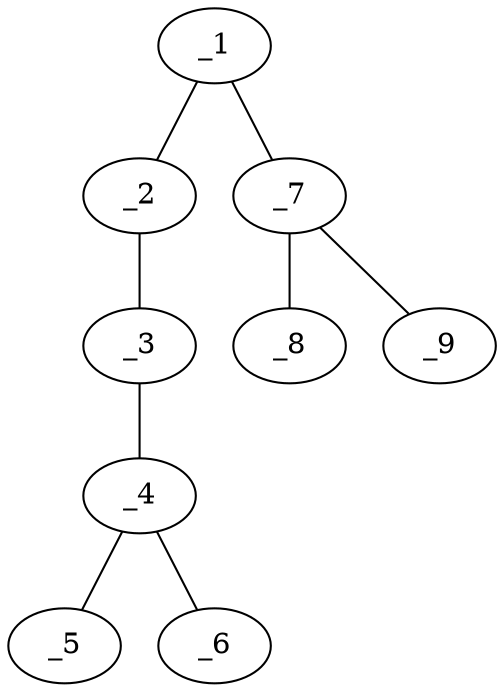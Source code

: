 graph molid643493 {
	_1	 [charge=0,
		chem=4,
		symbol="N  ",
		x="5.4641",
		y="0.75"];
	_2	 [charge=0,
		chem=1,
		symbol="C  ",
		x="4.5981",
		y="0.25"];
	_1 -- _2	 [valence=1];
	_7	 [charge=0,
		chem=1,
		symbol="C  ",
		x="6.3301",
		y="0.25"];
	_1 -- _7	 [valence=1];
	_3	 [charge=0,
		chem=4,
		symbol="N  ",
		x="3.7321",
		y="0.75"];
	_2 -- _3	 [valence=1];
	_4	 [charge=0,
		chem=1,
		symbol="C  ",
		x="2.866",
		y="0.25"];
	_3 -- _4	 [valence=1];
	_5	 [charge=0,
		chem=2,
		symbol="O  ",
		x=2,
		y="0.75"];
	_4 -- _5	 [valence=2];
	_6	 [charge=0,
		chem=4,
		symbol="N  ",
		x="2.866",
		y="-0.75"];
	_4 -- _6	 [valence=1];
	_8	 [charge=0,
		chem=2,
		symbol="O  ",
		x="7.1962",
		y="0.75"];
	_7 -- _8	 [valence=2];
	_9	 [charge=0,
		chem=4,
		symbol="N  ",
		x="6.3301",
		y="-0.75"];
	_7 -- _9	 [valence=1];
}
